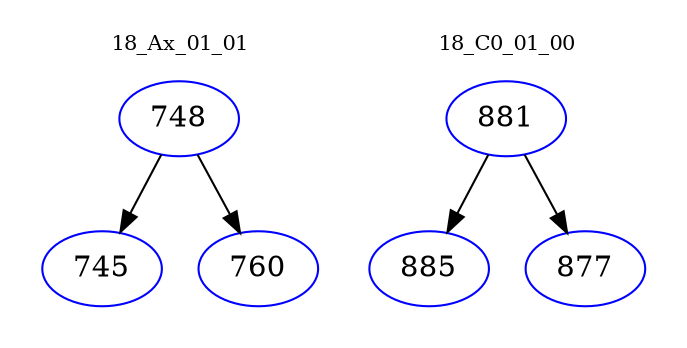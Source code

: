 digraph{
subgraph cluster_0 {
color = white
label = "18_Ax_01_01";
fontsize=10;
T0_748 [label="748", color="blue"]
T0_748 -> T0_745 [color="black"]
T0_745 [label="745", color="blue"]
T0_748 -> T0_760 [color="black"]
T0_760 [label="760", color="blue"]
}
subgraph cluster_1 {
color = white
label = "18_C0_01_00";
fontsize=10;
T1_881 [label="881", color="blue"]
T1_881 -> T1_885 [color="black"]
T1_885 [label="885", color="blue"]
T1_881 -> T1_877 [color="black"]
T1_877 [label="877", color="blue"]
}
}
